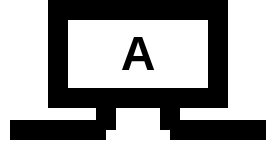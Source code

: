 <mxfile>
    <diagram id="BZrgodKR_Vyn7UPRDkDU" name="Page-1">
        <mxGraphModel dx="-2149" dy="276" grid="1" gridSize="4" guides="1" tooltips="1" connect="1" arrows="1" fold="1" page="1" pageScale="1" pageWidth="850" pageHeight="1100" math="0" shadow="0">
            <root>
                <mxCell id="0"/>
                <mxCell id="1" parent="0"/>
                <mxCell id="19" value="" style="endArrow=none;html=1;strokeWidth=10;" edge="1" parent="1">
                    <mxGeometry width="50" height="50" relative="1" as="geometry">
                        <mxPoint x="2672" y="176" as="sourcePoint"/>
                        <mxPoint x="2720" y="176" as="targetPoint"/>
                    </mxGeometry>
                </mxCell>
                <mxCell id="20" value="" style="endArrow=none;html=1;strokeWidth=10;" edge="1" parent="1">
                    <mxGeometry width="50" height="50" relative="1" as="geometry">
                        <mxPoint x="2752" y="176" as="sourcePoint"/>
                        <mxPoint x="2800" y="176" as="targetPoint"/>
                    </mxGeometry>
                </mxCell>
                <mxCell id="22" value="" style="endArrow=none;html=1;strokeWidth=10;" edge="1" parent="1">
                    <mxGeometry width="50" height="50" relative="1" as="geometry">
                        <mxPoint x="2720" y="160" as="sourcePoint"/>
                        <mxPoint x="2720" y="176" as="targetPoint"/>
                    </mxGeometry>
                </mxCell>
                <mxCell id="23" value="" style="endArrow=none;html=1;strokeWidth=10;" edge="1" parent="1">
                    <mxGeometry width="50" height="50" relative="1" as="geometry">
                        <mxPoint x="2752" y="160" as="sourcePoint"/>
                        <mxPoint x="2752" y="176" as="targetPoint"/>
                    </mxGeometry>
                </mxCell>
                <mxCell id="25" value="" style="whiteSpace=wrap;html=1;strokeWidth=10;" vertex="1" parent="1">
                    <mxGeometry x="2696" y="116" width="80" height="44" as="geometry"/>
                </mxCell>
                <mxCell id="26" value="A" style="text;strokeColor=none;align=center;fillColor=none;html=1;verticalAlign=middle;whiteSpace=wrap;rounded=0;strokeWidth=10;fontSize=24;fontStyle=1" vertex="1" parent="1">
                    <mxGeometry x="2706" y="123" width="60" height="30" as="geometry"/>
                </mxCell>
            </root>
        </mxGraphModel>
    </diagram>
</mxfile>